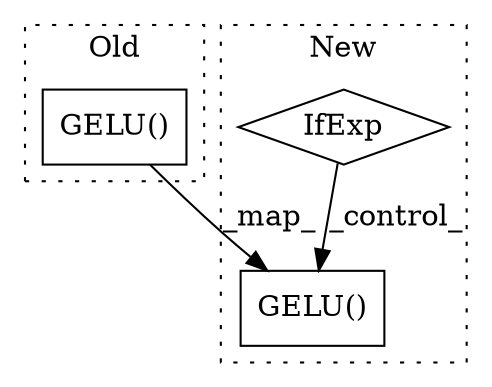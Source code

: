 digraph G {
subgraph cluster0 {
1 [label="GELU()" a="75" s="4297" l="9" shape="box"];
label = "Old";
style="dotted";
}
subgraph cluster1 {
2 [label="GELU()" a="75" s="4377" l="9" shape="box"];
3 [label="IfExp" a="51" s="4386,4402" l="4,6" shape="diamond"];
label = "New";
style="dotted";
}
1 -> 2 [label="_map_"];
3 -> 2 [label="_control_"];
}